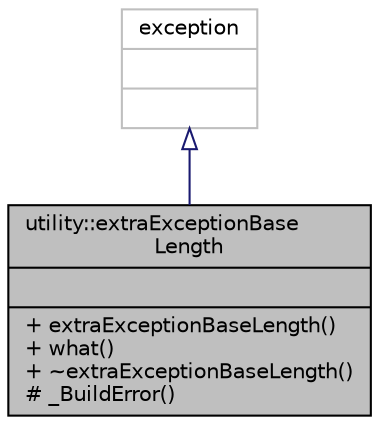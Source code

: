 digraph "utility::extraExceptionBaseLength"
{
 // INTERACTIVE_SVG=YES
 // LATEX_PDF_SIZE
  edge [fontname="Helvetica",fontsize="10",labelfontname="Helvetica",labelfontsize="10"];
  node [fontname="Helvetica",fontsize="10",shape=record];
  Node13 [label="{utility::extraExceptionBase\lLength\n||+ extraExceptionBaseLength()\l+ what()\l+ ~extraExceptionBaseLength()\l# _BuildError()\l}",height=0.2,width=0.4,color="black", fillcolor="grey75", style="filled", fontcolor="black",tooltip="Base analyser exception class."];
  Node14 -> Node13 [dir="back",color="midnightblue",fontsize="10",style="solid",arrowtail="onormal"];
  Node14 [label="{exception\n||}",height=0.2,width=0.4,color="grey75", fillcolor="white", style="filled",tooltip=" "];
}
